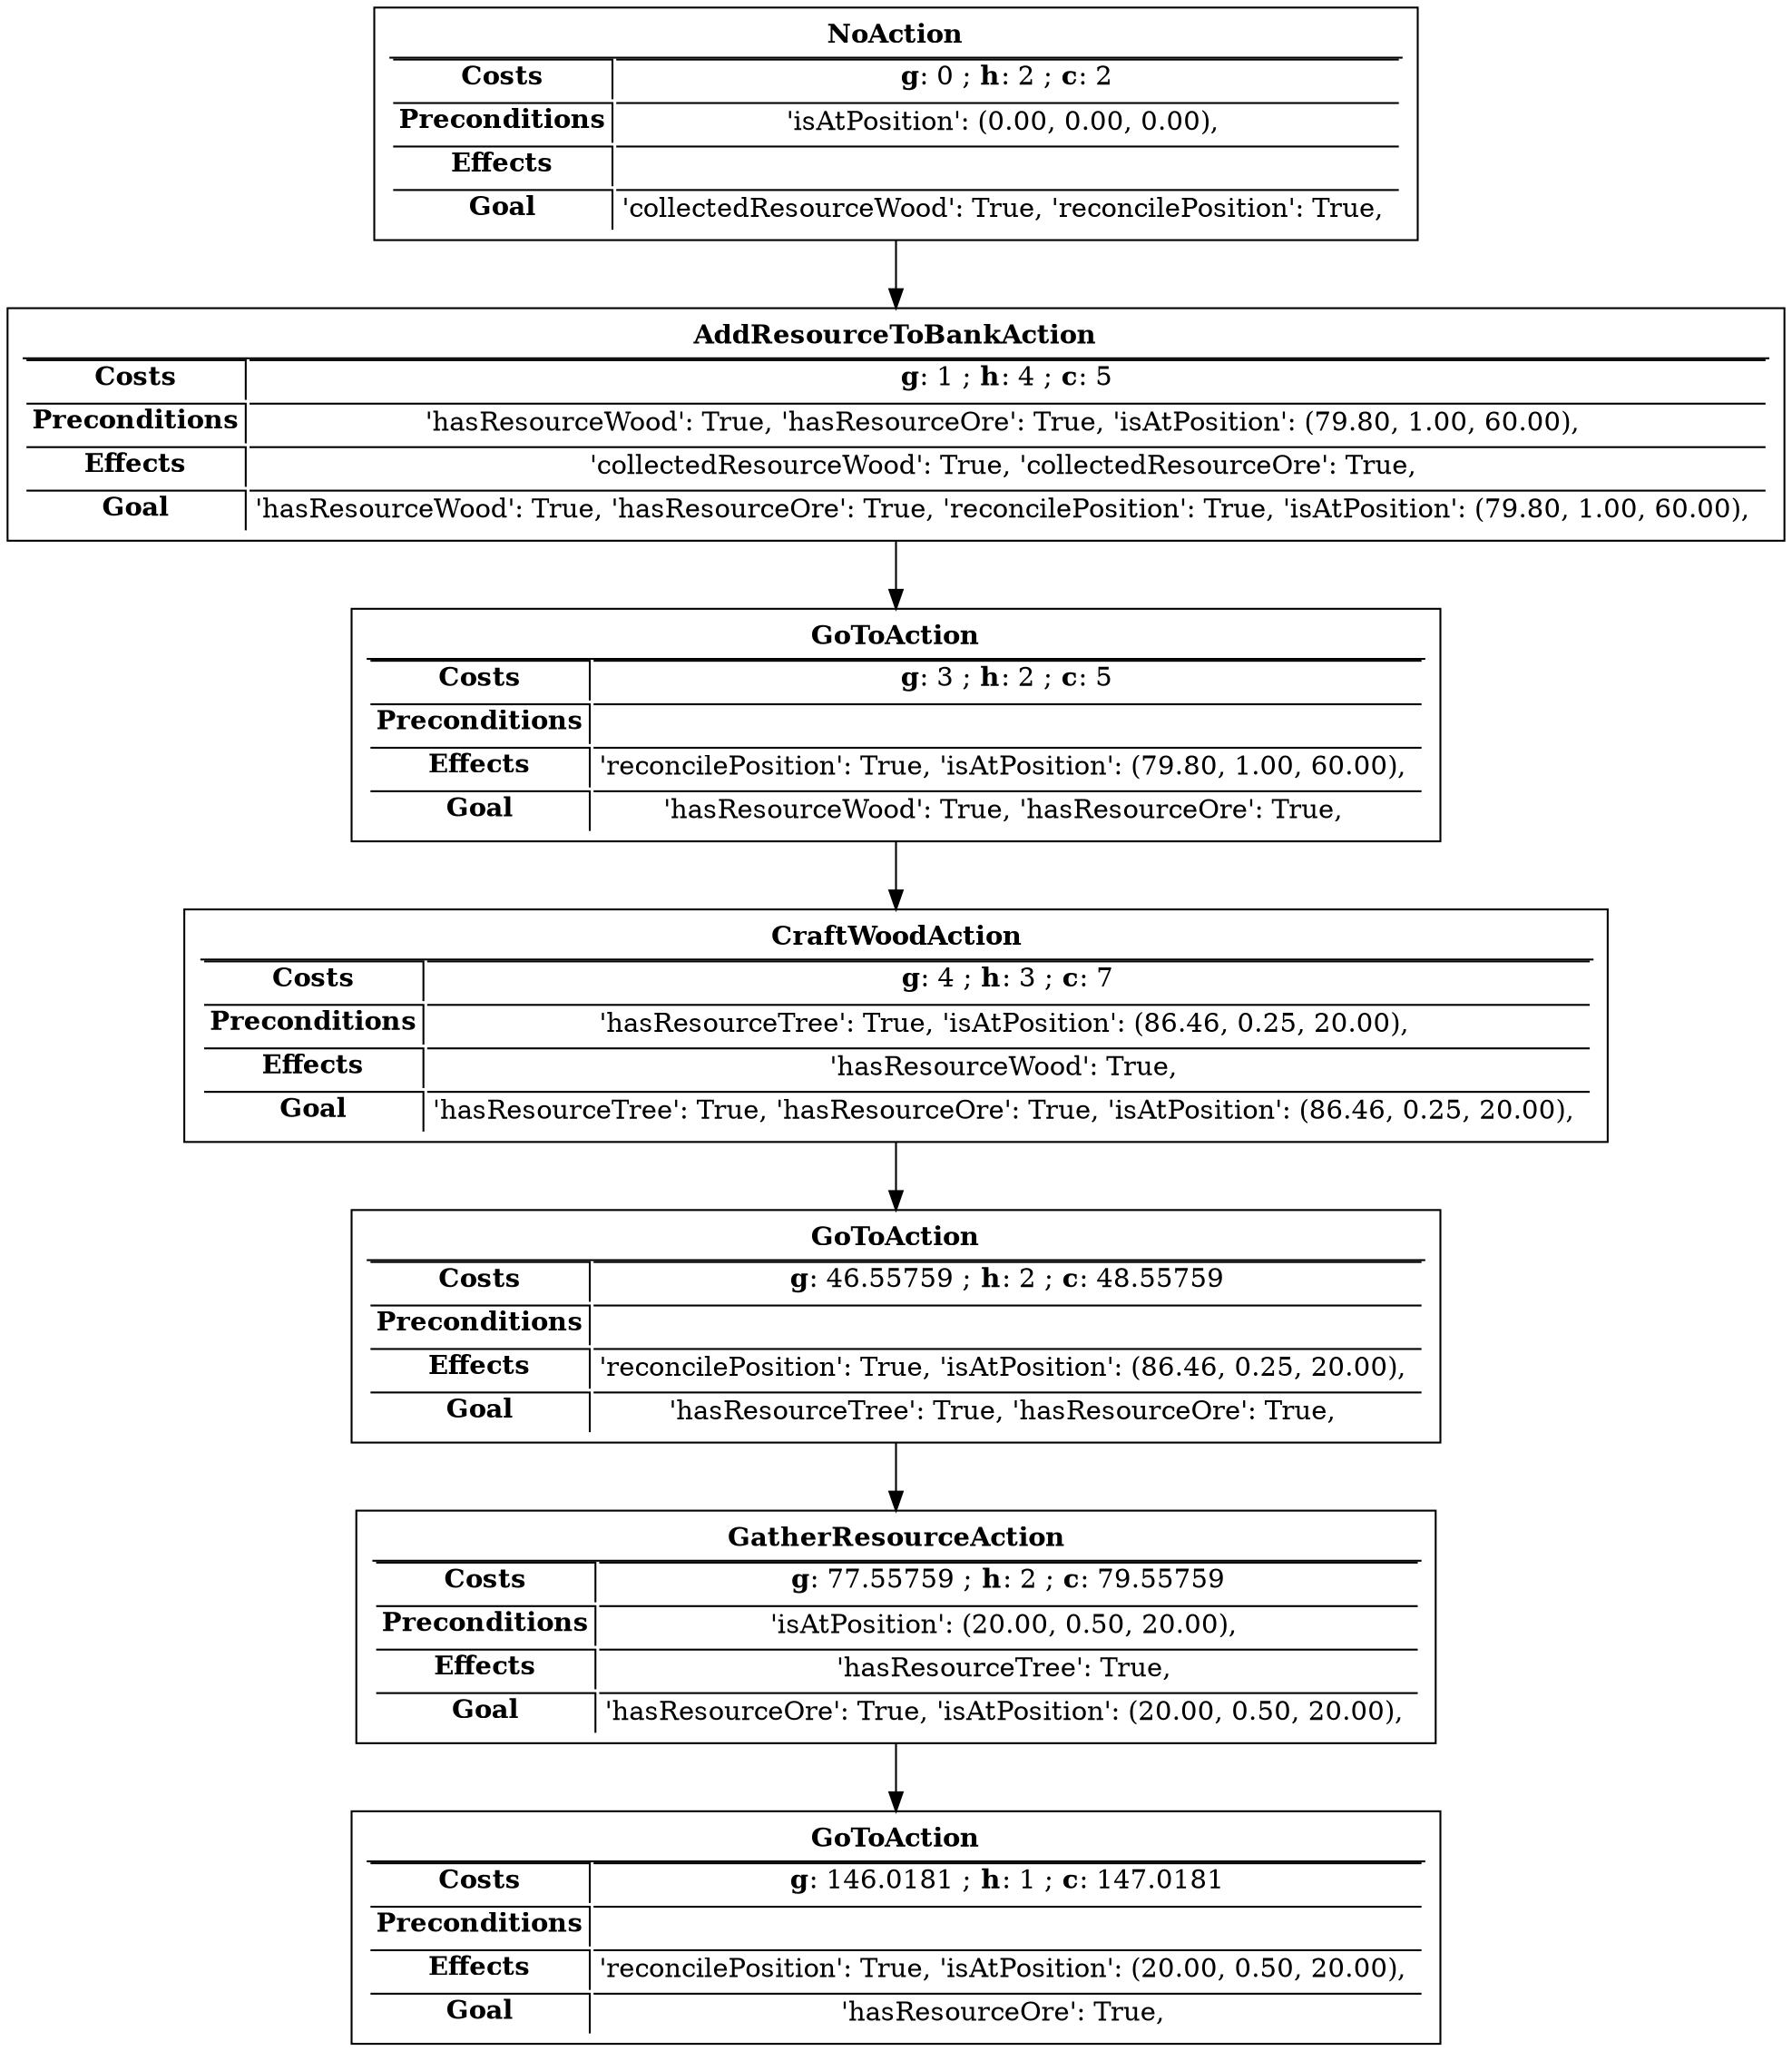 
digraph {

node [shape=box]

-571763252 [label=<
<table border='0' color='black' fontcolor='#F5F5F5'>
    <tr> <td colspan='2'><b>NoAction</b></td> </tr>
    <hr/>
    <tr align='left'> <td border='1' sides='rt'><b>Costs</b></td>           <td border='1' sides='t'><b>g</b>: 0 ; <b>h</b>: 2 ; <b>c</b>: 2</td> </tr>
    <tr align='left'> <td border='1' sides='rt'><b>Preconditions</b></td>   <td border='1' sides='t'>'isAtPosition': (0.00, 0.00, 0.00), </td> </tr>
    <tr align='left'> <td border='1' sides='rt'><b>Effects</b></td>         <td border='1' sides='t'></td> </tr>
    <tr align='left'> <td border='1' sides='rt'><b>Goal</b></td>            <td border='1' sides='t'>'collectedResourceWood': True, 'reconcilePosition': True, </td> </tr>
</table>
>]
-36559810 [label=<
<table border='0' color='black' fontcolor='#F5F5F5'>
    <tr> <td colspan='2'><b>AddResourceToBankAction</b></td> </tr>
    <hr/>
    <tr align='left'> <td border='1' sides='rt'><b>Costs</b></td>           <td border='1' sides='t'><b>g</b>: 1 ; <b>h</b>: 4 ; <b>c</b>: 5</td> </tr>
    <tr align='left'> <td border='1' sides='rt'><b>Preconditions</b></td>   <td border='1' sides='t'>'hasResourceWood': True, 'hasResourceOre': True, 'isAtPosition': (79.80, 1.00, 60.00), </td> </tr>
    <tr align='left'> <td border='1' sides='rt'><b>Effects</b></td>         <td border='1' sides='t'>'collectedResourceWood': True, 'collectedResourceOre': True, </td> </tr>
    <tr align='left'> <td border='1' sides='rt'><b>Goal</b></td>            <td border='1' sides='t'>'hasResourceWood': True, 'hasResourceOre': True, 'reconcilePosition': True, 'isAtPosition': (79.80, 1.00, 60.00), </td> </tr>
</table>
>]
498643632 [label=<
<table border='0' color='black' fontcolor='#F5F5F5'>
    <tr> <td colspan='2'><b>GoToAction</b></td> </tr>
    <hr/>
    <tr align='left'> <td border='1' sides='rt'><b>Costs</b></td>           <td border='1' sides='t'><b>g</b>: 3 ; <b>h</b>: 2 ; <b>c</b>: 5</td> </tr>
    <tr align='left'> <td border='1' sides='rt'><b>Preconditions</b></td>   <td border='1' sides='t'></td> </tr>
    <tr align='left'> <td border='1' sides='rt'><b>Effects</b></td>         <td border='1' sides='t'>'reconcilePosition': True, 'isAtPosition': (79.80, 1.00, 60.00), </td> </tr>
    <tr align='left'> <td border='1' sides='rt'><b>Goal</b></td>            <td border='1' sides='t'>'hasResourceWood': True, 'hasResourceOre': True, </td> </tr>
</table>
>]
1033847074 [label=<
<table border='0' color='black' fontcolor='#F5F5F5'>
    <tr> <td colspan='2'><b>CraftWoodAction</b></td> </tr>
    <hr/>
    <tr align='left'> <td border='1' sides='rt'><b>Costs</b></td>           <td border='1' sides='t'><b>g</b>: 4 ; <b>h</b>: 3 ; <b>c</b>: 7</td> </tr>
    <tr align='left'> <td border='1' sides='rt'><b>Preconditions</b></td>   <td border='1' sides='t'>'hasResourceTree': True, 'isAtPosition': (86.46, 0.25, 20.00), </td> </tr>
    <tr align='left'> <td border='1' sides='rt'><b>Effects</b></td>         <td border='1' sides='t'>'hasResourceWood': True, </td> </tr>
    <tr align='left'> <td border='1' sides='rt'><b>Goal</b></td>            <td border='1' sides='t'>'hasResourceTree': True, 'hasResourceOre': True, 'isAtPosition': (86.46, 0.25, 20.00), </td> </tr>
</table>
>]
-1106966694 [label=<
<table border='0' color='black' fontcolor='#F5F5F5'>
    <tr> <td colspan='2'><b>GoToAction</b></td> </tr>
    <hr/>
    <tr align='left'> <td border='1' sides='rt'><b>Costs</b></td>           <td border='1' sides='t'><b>g</b>: 46.55759 ; <b>h</b>: 2 ; <b>c</b>: 48.55759</td> </tr>
    <tr align='left'> <td border='1' sides='rt'><b>Preconditions</b></td>   <td border='1' sides='t'></td> </tr>
    <tr align='left'> <td border='1' sides='rt'><b>Effects</b></td>         <td border='1' sides='t'>'reconcilePosition': True, 'isAtPosition': (86.46, 0.25, 20.00), </td> </tr>
    <tr align='left'> <td border='1' sides='rt'><b>Goal</b></td>            <td border='1' sides='t'>'hasResourceTree': True, 'hasResourceOre': True, </td> </tr>
</table>
>]
-1642170136 [label=<
<table border='0' color='black' fontcolor='#F5F5F5'>
    <tr> <td colspan='2'><b>GatherResourceAction</b></td> </tr>
    <hr/>
    <tr align='left'> <td border='1' sides='rt'><b>Costs</b></td>           <td border='1' sides='t'><b>g</b>: 77.55759 ; <b>h</b>: 2 ; <b>c</b>: 79.55759</td> </tr>
    <tr align='left'> <td border='1' sides='rt'><b>Preconditions</b></td>   <td border='1' sides='t'>'isAtPosition': (20.00, 0.50, 20.00), </td> </tr>
    <tr align='left'> <td border='1' sides='rt'><b>Effects</b></td>         <td border='1' sides='t'>'hasResourceTree': True, </td> </tr>
    <tr align='left'> <td border='1' sides='rt'><b>Goal</b></td>            <td border='1' sides='t'>'hasResourceOre': True, 'isAtPosition': (20.00, 0.50, 20.00), </td> </tr>
</table>
>]
2117593718 [label=<
<table border='0' color='black' fontcolor='#F5F5F5'>
    <tr> <td colspan='2'><b>GoToAction</b></td> </tr>
    <hr/>
    <tr align='left'> <td border='1' sides='rt'><b>Costs</b></td>           <td border='1' sides='t'><b>g</b>: 146.0181 ; <b>h</b>: 1 ; <b>c</b>: 147.0181</td> </tr>
    <tr align='left'> <td border='1' sides='rt'><b>Preconditions</b></td>   <td border='1' sides='t'></td> </tr>
    <tr align='left'> <td border='1' sides='rt'><b>Effects</b></td>         <td border='1' sides='t'>'reconcilePosition': True, 'isAtPosition': (20.00, 0.50, 20.00), </td> </tr>
    <tr align='left'> <td border='1' sides='rt'><b>Goal</b></td>            <td border='1' sides='t'>'hasResourceOre': True, </td> </tr>
</table>
>]

-571763252 -> -36559810
-36559810 -> 498643632
498643632 -> 1033847074
1033847074 -> -1106966694
-1106966694 -> -1642170136
-1642170136 -> 2117593718

}

